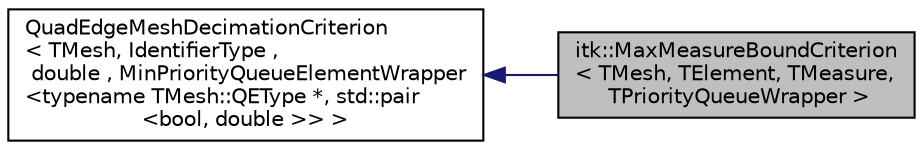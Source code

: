 digraph "itk::MaxMeasureBoundCriterion&lt; TMesh, TElement, TMeasure, TPriorityQueueWrapper &gt;"
{
 // LATEX_PDF_SIZE
  edge [fontname="Helvetica",fontsize="10",labelfontname="Helvetica",labelfontsize="10"];
  node [fontname="Helvetica",fontsize="10",shape=record];
  rankdir="LR";
  Node1 [label="itk::MaxMeasureBoundCriterion\l\< TMesh, TElement, TMeasure,\l TPriorityQueueWrapper \>",height=0.2,width=0.4,color="black", fillcolor="grey75", style="filled", fontcolor="black",tooltip=" "];
  Node2 -> Node1 [dir="back",color="midnightblue",fontsize="10",style="solid",fontname="Helvetica"];
  Node2 [label="QuadEdgeMeshDecimationCriterion\l\< TMesh, IdentifierType ,\l double , MinPriorityQueueElementWrapper\l\<typename TMesh::QEType *, std::pair\l\<bool, double \>\>  \>",height=0.2,width=0.4,color="black", fillcolor="white", style="filled",tooltip=" "];
}
